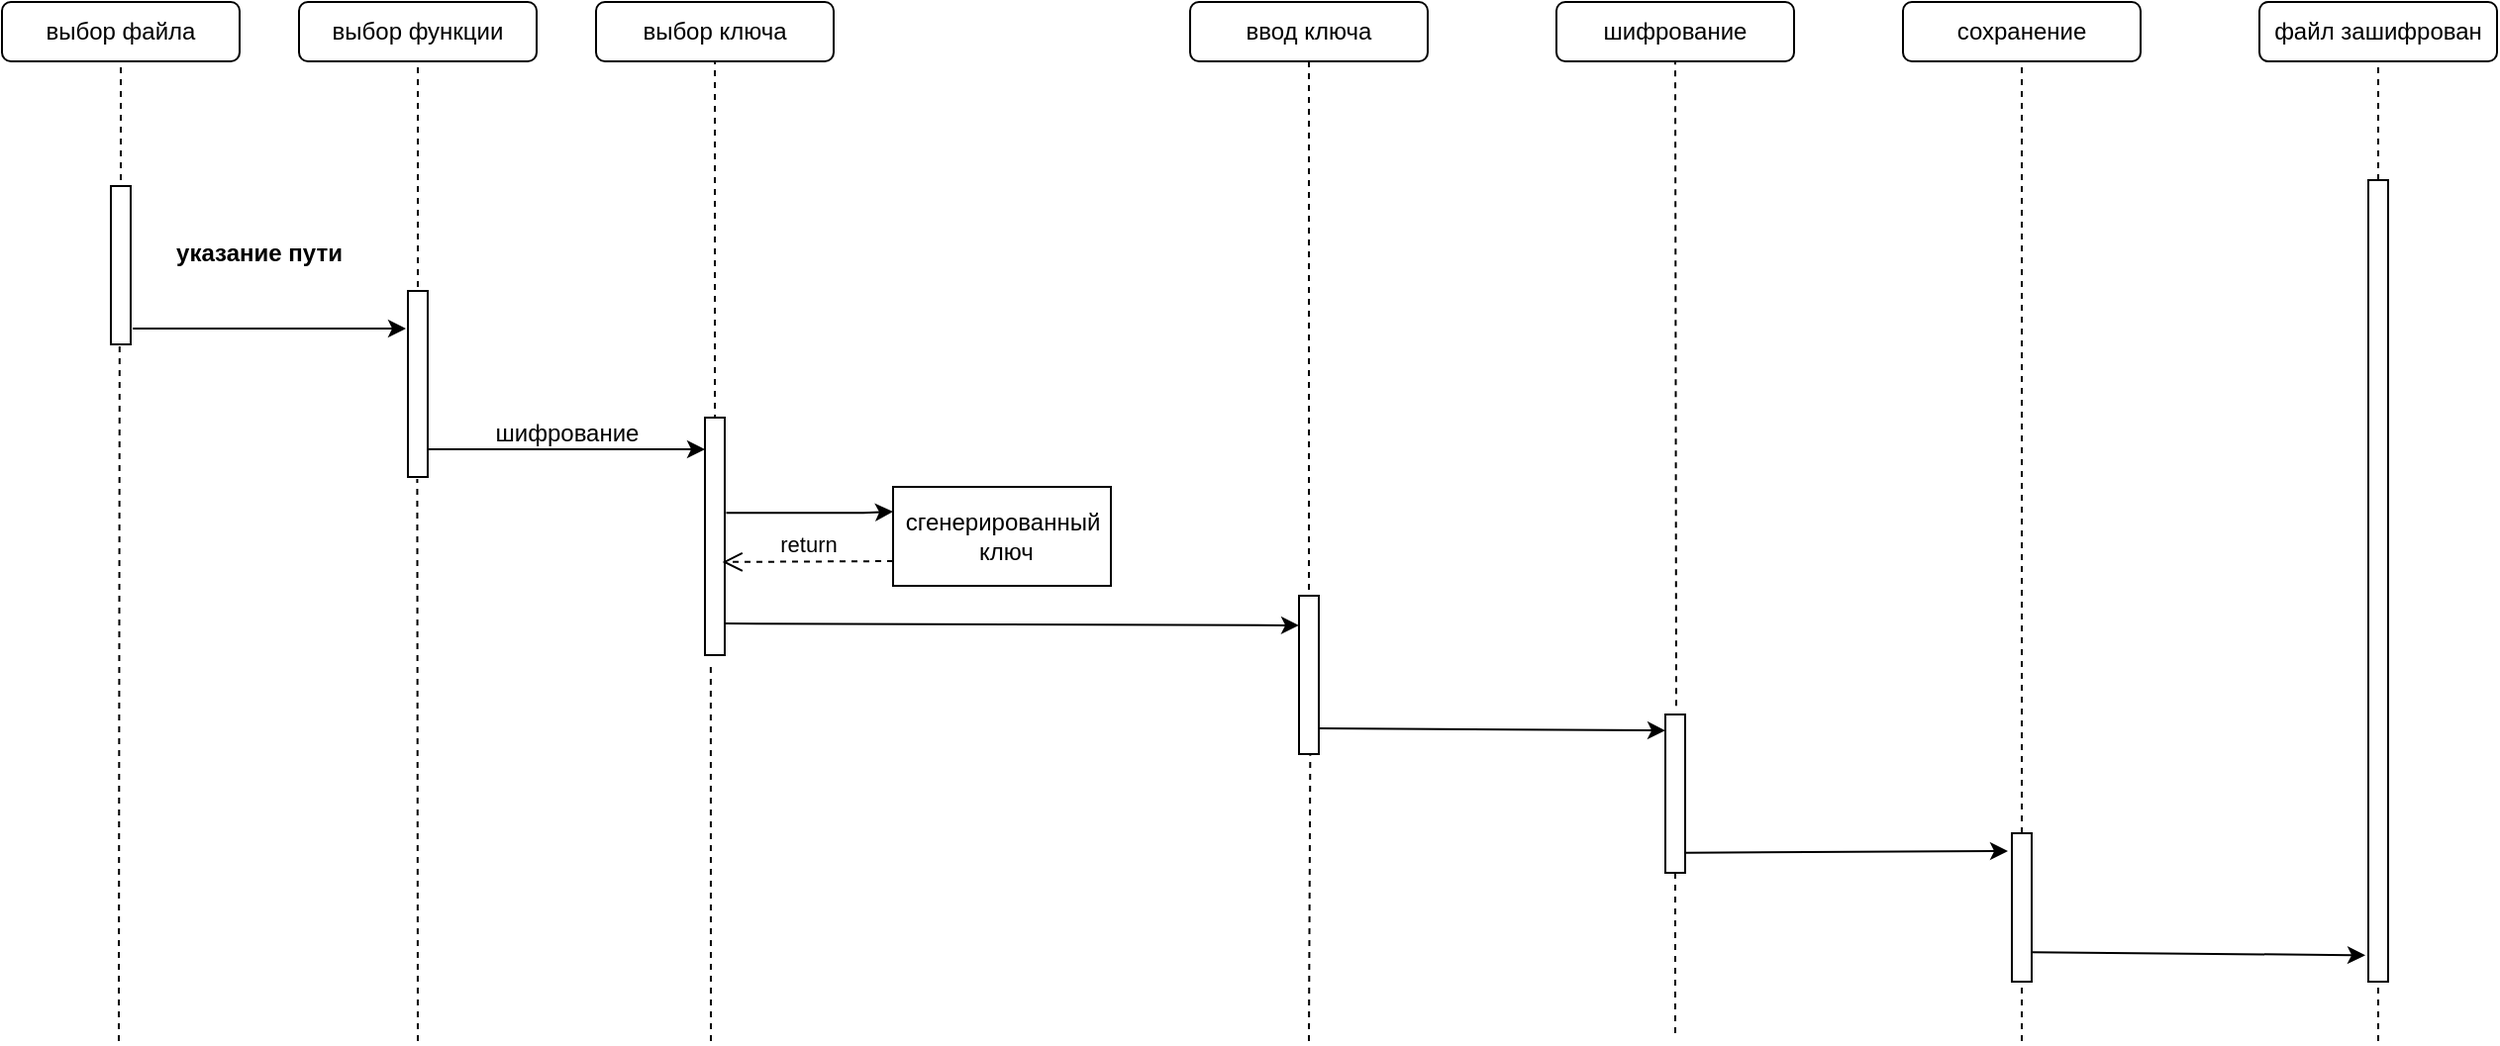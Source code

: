 <mxfile version="22.1.18" type="github">
  <diagram name="Страница — 1" id="KED3AoEs8DxWTgbVUJmA">
    <mxGraphModel dx="1386" dy="791" grid="1" gridSize="10" guides="1" tooltips="1" connect="1" arrows="1" fold="1" page="1" pageScale="1" pageWidth="1442" pageHeight="2039" math="0" shadow="0">
      <root>
        <mxCell id="0" />
        <mxCell id="1" parent="0" />
        <mxCell id="4-f6MQERAgrReSgXEmcC-1" value="выбор файла" style="rounded=1;whiteSpace=wrap;html=1;" vertex="1" name="Rounded Rectangle" parent="1">
          <mxGeometry x="75" y="120" width="120" height="30" as="geometry" />
        </mxCell>
        <mxCell id="4-f6MQERAgrReSgXEmcC-2" value="выбор функции" style="rounded=1;whiteSpace=wrap;html=1;" vertex="1" name="Rounded Rectangle" parent="1">
          <mxGeometry x="225" y="120" width="120" height="30" as="geometry" />
        </mxCell>
        <mxCell id="4-f6MQERAgrReSgXEmcC-3" value="" style="endArrow=none;dashed=1;html=1;rounded=0;entryX=0.5;entryY=1;entryDx=0;entryDy=0;exitX=0.5;exitY=0;exitDx=0;exitDy=0;startArrow=none;" edge="1" name="Dashed Line" parent="1" target="4-f6MQERAgrReSgXEmcC-1">
          <mxGeometry width="50" height="50" relative="1" as="geometry">
            <mxPoint x="135" y="210" as="sourcePoint" />
            <mxPoint x="155" y="150" as="targetPoint" />
          </mxGeometry>
        </mxCell>
        <mxCell id="4-f6MQERAgrReSgXEmcC-4" value="" style="endArrow=none;dashed=1;html=1;rounded=0;entryX=0.5;entryY=1;entryDx=0;entryDy=0;exitX=0.5;exitY=0.043;exitDx=0;exitDy=0;exitPerimeter=0;" edge="1" name="Dashed Line" parent="1" source="4-f6MQERAgrReSgXEmcC-13" target="4-f6MQERAgrReSgXEmcC-2">
          <mxGeometry width="50" height="50" relative="1" as="geometry">
            <mxPoint x="285" y="255" as="sourcePoint" />
            <mxPoint x="305" y="150" as="targetPoint" />
          </mxGeometry>
        </mxCell>
        <mxCell id="4-f6MQERAgrReSgXEmcC-5" value="" style="endArrow=none;dashed=1;html=1;rounded=0;entryX=0.5;entryY=1;entryDx=0;entryDy=0;exitX=0.5;exitY=0.013;exitDx=0;exitDy=0;exitPerimeter=0;" edge="1" name="Dashed Line" parent="1" source="4-f6MQERAgrReSgXEmcC-11">
          <mxGeometry width="50" height="50" relative="1" as="geometry">
            <mxPoint x="435.67" y="264.68" as="sourcePoint" />
            <mxPoint x="435" y="150" as="targetPoint" />
          </mxGeometry>
        </mxCell>
        <mxCell id="4-f6MQERAgrReSgXEmcC-6" value="" style="endArrow=classic;html=1;rounded=0;" edge="1" name="Line" parent="1">
          <mxGeometry width="50" height="50" relative="1" as="geometry">
            <mxPoint x="141" y="285" as="sourcePoint" />
            <mxPoint x="279" y="285" as="targetPoint" />
          </mxGeometry>
        </mxCell>
        <mxCell id="4-f6MQERAgrReSgXEmcC-7" value="указание пути&#xa;" style="text;align=center;fontStyle=1;verticalAlign=middle;spacingLeft=3;spacingRight=3;strokeColor=none;rotatable=0;points=[[0,0.5],[1,0.5]];portConstraint=eastwest;" vertex="1" name="Title" parent="1">
          <mxGeometry x="165" y="240" width="80" height="26" as="geometry" />
        </mxCell>
        <mxCell id="4-f6MQERAgrReSgXEmcC-8" value="ввод ключа" style="rounded=1;whiteSpace=wrap;html=1;" vertex="1" name="Rounded Rectangle" parent="1">
          <mxGeometry x="675" y="120" width="120" height="30" as="geometry" />
        </mxCell>
        <mxCell id="4-f6MQERAgrReSgXEmcC-9" value="" style="endArrow=none;dashed=1;html=1;rounded=0;startArrow=none;entryX=0.5;entryY=1;entryDx=0;entryDy=0;" edge="1" parent="1" target="4-f6MQERAgrReSgXEmcC-8">
          <mxGeometry width="50" height="50" relative="1" as="geometry">
            <mxPoint x="735" y="417" as="sourcePoint" />
            <mxPoint x="810.53" y="135" as="targetPoint" />
          </mxGeometry>
        </mxCell>
        <mxCell id="4-f6MQERAgrReSgXEmcC-10" style="edgeStyle=orthogonalEdgeStyle;rounded=0;orthogonalLoop=1;jettySize=auto;html=1;entryX=0;entryY=0.25;entryDx=0;entryDy=0;exitX=1.071;exitY=0.401;exitDx=0;exitDy=0;exitPerimeter=0;" edge="1" parent="1" source="4-f6MQERAgrReSgXEmcC-11" target="4-f6MQERAgrReSgXEmcC-17">
          <mxGeometry relative="1" as="geometry">
            <mxPoint x="465" y="378" as="sourcePoint" />
            <Array as="points">
              <mxPoint x="510" y="378" />
            </Array>
          </mxGeometry>
        </mxCell>
        <mxCell id="4-f6MQERAgrReSgXEmcC-11" value="" style="html=1;points=[];perimeter=orthogonalPerimeter;" vertex="1" name="Activation" parent="1">
          <mxGeometry x="430" y="330" width="10" height="120" as="geometry" />
        </mxCell>
        <mxCell id="4-f6MQERAgrReSgXEmcC-12" style="edgeStyle=orthogonalEdgeStyle;rounded=0;orthogonalLoop=1;jettySize=auto;html=1;" edge="1" parent="1">
          <mxGeometry relative="1" as="geometry">
            <mxPoint x="430" y="346" as="targetPoint" />
            <mxPoint x="285" y="346.0" as="sourcePoint" />
          </mxGeometry>
        </mxCell>
        <mxCell id="4-f6MQERAgrReSgXEmcC-13" value="" style="html=1;points=[];perimeter=orthogonalPerimeter;" vertex="1" name="Activation" parent="1">
          <mxGeometry x="280" y="266" width="10" height="94" as="geometry" />
        </mxCell>
        <mxCell id="4-f6MQERAgrReSgXEmcC-14" value="" style="html=1;points=[];perimeter=orthogonalPerimeter;" vertex="1" name="Activation" parent="1">
          <mxGeometry x="130" y="213" width="10" height="80" as="geometry" />
        </mxCell>
        <mxCell id="4-f6MQERAgrReSgXEmcC-15" value="шифрование" style="text;html=1;align=center;verticalAlign=middle;resizable=0;points=[];autosize=1;strokeColor=none;fillColor=none;" vertex="1" parent="1">
          <mxGeometry x="315" y="330" width="90" height="15" as="geometry" />
        </mxCell>
        <mxCell id="4-f6MQERAgrReSgXEmcC-16" value="выбор ключа" style="rounded=1;whiteSpace=wrap;html=1;" vertex="1" name="Rounded Rectangle" parent="1">
          <mxGeometry x="375" y="120" width="120" height="30" as="geometry" />
        </mxCell>
        <mxCell id="4-f6MQERAgrReSgXEmcC-17" value="сгенерированный&lt;br&gt;&amp;nbsp;ключ" style="html=1;" vertex="1" name="Object" parent="1">
          <mxGeometry x="525" y="365" width="110" height="50" as="geometry" />
        </mxCell>
        <mxCell id="4-f6MQERAgrReSgXEmcC-18" value="" style="html=1;points=[];perimeter=orthogonalPerimeter;" vertex="1" name="Activation" parent="1">
          <mxGeometry x="730" y="420" width="10" height="80" as="geometry" />
        </mxCell>
        <mxCell id="4-f6MQERAgrReSgXEmcC-19" value="return" style="html=1;verticalAlign=bottom;endArrow=open;dashed=1;endSize=8;rounded=0;entryX=0.881;entryY=0.608;entryDx=0;entryDy=0;entryPerimeter=0;exitX=0;exitY=0.75;exitDx=0;exitDy=0;" edge="1" parent="1" source="4-f6MQERAgrReSgXEmcC-17" target="4-f6MQERAgrReSgXEmcC-11">
          <mxGeometry relative="1" as="geometry">
            <mxPoint x="530" y="360" as="sourcePoint" />
            <mxPoint x="450" y="360" as="targetPoint" />
          </mxGeometry>
        </mxCell>
        <mxCell id="4-f6MQERAgrReSgXEmcC-20" value="" style="endArrow=classic;html=1;rounded=0;entryX=-0.376;entryY=0.187;entryDx=0;entryDy=0;entryPerimeter=0;exitX=1;exitY=0.867;exitDx=0;exitDy=0;exitPerimeter=0;" edge="1" name="Line" parent="1" source="4-f6MQERAgrReSgXEmcC-11">
          <mxGeometry width="50" height="50" relative="1" as="geometry">
            <mxPoint x="447" y="435" as="sourcePoint" />
            <mxPoint x="730.0" y="434.96" as="targetPoint" />
          </mxGeometry>
        </mxCell>
        <mxCell id="4-f6MQERAgrReSgXEmcC-21" value="шифрование" style="rounded=1;whiteSpace=wrap;html=1;" vertex="1" name="Rounded Rectangle" parent="1">
          <mxGeometry x="860" y="120" width="120" height="30" as="geometry" />
        </mxCell>
        <mxCell id="4-f6MQERAgrReSgXEmcC-22" value="" style="html=1;points=[];perimeter=orthogonalPerimeter;" vertex="1" name="Activation" parent="1">
          <mxGeometry x="915" y="480" width="10" height="80" as="geometry" />
        </mxCell>
        <mxCell id="4-f6MQERAgrReSgXEmcC-23" value="" style="endArrow=classic;html=1;rounded=0;entryX=0;entryY=0.101;entryDx=0;entryDy=0;entryPerimeter=0;exitX=0.961;exitY=0.837;exitDx=0;exitDy=0;exitPerimeter=0;" edge="1" name="Directional Connector" parent="1" source="4-f6MQERAgrReSgXEmcC-18" target="4-f6MQERAgrReSgXEmcC-22">
          <mxGeometry width="50" height="50" relative="1" as="geometry">
            <mxPoint x="742" y="488" as="sourcePoint" />
            <mxPoint x="800" y="465" as="targetPoint" />
          </mxGeometry>
        </mxCell>
        <mxCell id="4-f6MQERAgrReSgXEmcC-24" value="" style="endArrow=none;dashed=1;html=1;rounded=0;exitX=0.55;exitY=-0.054;exitDx=0;exitDy=0;exitPerimeter=0;entryX=0.5;entryY=1;entryDx=0;entryDy=0;" edge="1" parent="1" source="4-f6MQERAgrReSgXEmcC-22" target="4-f6MQERAgrReSgXEmcC-21">
          <mxGeometry width="50" height="50" relative="1" as="geometry">
            <mxPoint x="930" y="471" as="sourcePoint" />
            <mxPoint x="930" y="390" as="targetPoint" />
          </mxGeometry>
        </mxCell>
        <mxCell id="4-f6MQERAgrReSgXEmcC-25" value="сохранение" style="rounded=1;whiteSpace=wrap;html=1;" vertex="1" name="Rounded Rectangle" parent="1">
          <mxGeometry x="1035" y="120" width="120" height="30" as="geometry" />
        </mxCell>
        <mxCell id="4-f6MQERAgrReSgXEmcC-26" value="" style="endArrow=none;dashed=1;html=1;rounded=0;exitX=0.5;exitY=0;exitDx=0;exitDy=0;exitPerimeter=0;" edge="1" parent="1" source="4-f6MQERAgrReSgXEmcC-27">
          <mxGeometry width="50" height="50" relative="1" as="geometry">
            <mxPoint x="1095" y="465" as="sourcePoint" />
            <mxPoint x="1095" y="150" as="targetPoint" />
          </mxGeometry>
        </mxCell>
        <mxCell id="4-f6MQERAgrReSgXEmcC-27" value="" style="html=1;points=[];perimeter=orthogonalPerimeter;" vertex="1" name="Activation" parent="1">
          <mxGeometry x="1090" y="540" width="10" height="75" as="geometry" />
        </mxCell>
        <mxCell id="4-f6MQERAgrReSgXEmcC-28" value="" style="endArrow=classic;html=1;rounded=0;exitX=1.05;exitY=0.873;exitDx=0;exitDy=0;exitPerimeter=0;" edge="1" name="Line" parent="1" source="4-f6MQERAgrReSgXEmcC-22">
          <mxGeometry width="50" height="50" relative="1" as="geometry">
            <mxPoint x="930" y="575" as="sourcePoint" />
            <mxPoint x="1088" y="549" as="targetPoint" />
          </mxGeometry>
        </mxCell>
        <mxCell id="4-f6MQERAgrReSgXEmcC-29" value="файл зашифрован" style="rounded=1;whiteSpace=wrap;html=1;" vertex="1" name="Rounded Rectangle" parent="1">
          <mxGeometry x="1215" y="120" width="120" height="30" as="geometry" />
        </mxCell>
        <mxCell id="4-f6MQERAgrReSgXEmcC-30" value="" style="html=1;points=[];perimeter=orthogonalPerimeter;" vertex="1" name="Activation" parent="1">
          <mxGeometry x="1270" y="210" width="10" height="405" as="geometry" />
        </mxCell>
        <mxCell id="4-f6MQERAgrReSgXEmcC-31" value="" style="endArrow=none;dashed=1;html=1;rounded=0;entryX=0.176;entryY=0.996;entryDx=0;entryDy=0;entryPerimeter=0;" edge="1" parent="1">
          <mxGeometry width="50" height="50" relative="1" as="geometry">
            <mxPoint x="134" y="645" as="sourcePoint" />
            <mxPoint x="134.41" y="293.0" as="targetPoint" />
          </mxGeometry>
        </mxCell>
        <mxCell id="4-f6MQERAgrReSgXEmcC-32" value="" style="endArrow=none;dashed=1;html=1;rounded=0;entryX=0.471;entryY=1.01;entryDx=0;entryDy=0;entryPerimeter=0;" edge="1" parent="1" target="4-f6MQERAgrReSgXEmcC-13">
          <mxGeometry width="50" height="50" relative="1" as="geometry">
            <mxPoint x="285" y="645" as="sourcePoint" />
            <mxPoint x="285" y="405" as="targetPoint" />
          </mxGeometry>
        </mxCell>
        <mxCell id="4-f6MQERAgrReSgXEmcC-33" value="" style="endArrow=none;dashed=1;html=1;rounded=0;entryX=0.294;entryY=1.032;entryDx=0;entryDy=0;entryPerimeter=0;" edge="1" parent="1" target="4-f6MQERAgrReSgXEmcC-11">
          <mxGeometry width="50" height="50" relative="1" as="geometry">
            <mxPoint x="433" y="645" as="sourcePoint" />
            <mxPoint x="435" y="495" as="targetPoint" />
          </mxGeometry>
        </mxCell>
        <mxCell id="4-f6MQERAgrReSgXEmcC-34" value="" style="endArrow=none;dashed=1;html=1;rounded=0;entryX=0.567;entryY=1.008;entryDx=0;entryDy=0;entryPerimeter=0;" edge="1" parent="1" target="4-f6MQERAgrReSgXEmcC-18">
          <mxGeometry width="50" height="50" relative="1" as="geometry">
            <mxPoint x="735" y="645" as="sourcePoint" />
            <mxPoint x="735" y="510" as="targetPoint" />
          </mxGeometry>
        </mxCell>
        <mxCell id="4-f6MQERAgrReSgXEmcC-35" value="" style="endArrow=none;dashed=1;html=1;rounded=0;" edge="1" parent="1">
          <mxGeometry width="50" height="50" relative="1" as="geometry">
            <mxPoint x="920" y="641" as="sourcePoint" />
            <mxPoint x="920" y="560" as="targetPoint" />
          </mxGeometry>
        </mxCell>
        <mxCell id="4-f6MQERAgrReSgXEmcC-36" value="" style="endArrow=none;dashed=1;html=1;rounded=0;" edge="1" parent="1">
          <mxGeometry width="50" height="50" relative="1" as="geometry">
            <mxPoint x="1095" y="645" as="sourcePoint" />
            <mxPoint x="1095" y="615" as="targetPoint" />
          </mxGeometry>
        </mxCell>
        <mxCell id="4-f6MQERAgrReSgXEmcC-37" value="" style="endArrow=none;dashed=1;html=1;rounded=0;" edge="1" parent="1">
          <mxGeometry width="50" height="50" relative="1" as="geometry">
            <mxPoint x="1275" y="645" as="sourcePoint" />
            <mxPoint x="1275" y="615" as="targetPoint" />
          </mxGeometry>
        </mxCell>
        <mxCell id="4-f6MQERAgrReSgXEmcC-38" value="" style="endArrow=none;dashed=1;html=1;rounded=0;exitX=0.5;exitY=0;exitDx=0;exitDy=0;exitPerimeter=0;" edge="1" parent="1" source="4-f6MQERAgrReSgXEmcC-30">
          <mxGeometry width="50" height="50" relative="1" as="geometry">
            <mxPoint x="1275" y="165" as="sourcePoint" />
            <mxPoint x="1275" y="150" as="targetPoint" />
          </mxGeometry>
        </mxCell>
        <mxCell id="4-f6MQERAgrReSgXEmcC-39" value="" style="endArrow=classic;html=1;rounded=0;exitX=0.5;exitY=0.802;exitDx=0;exitDy=0;exitPerimeter=0;entryX=-0.15;entryY=0.967;entryDx=0;entryDy=0;entryPerimeter=0;" edge="1" name="Directional Connector" parent="1" target="4-f6MQERAgrReSgXEmcC-30">
          <mxGeometry width="50" height="50" relative="1" as="geometry">
            <mxPoint x="1100" y="600.15" as="sourcePoint" />
            <mxPoint x="1260" y="600" as="targetPoint" />
          </mxGeometry>
        </mxCell>
      </root>
    </mxGraphModel>
  </diagram>
</mxfile>
